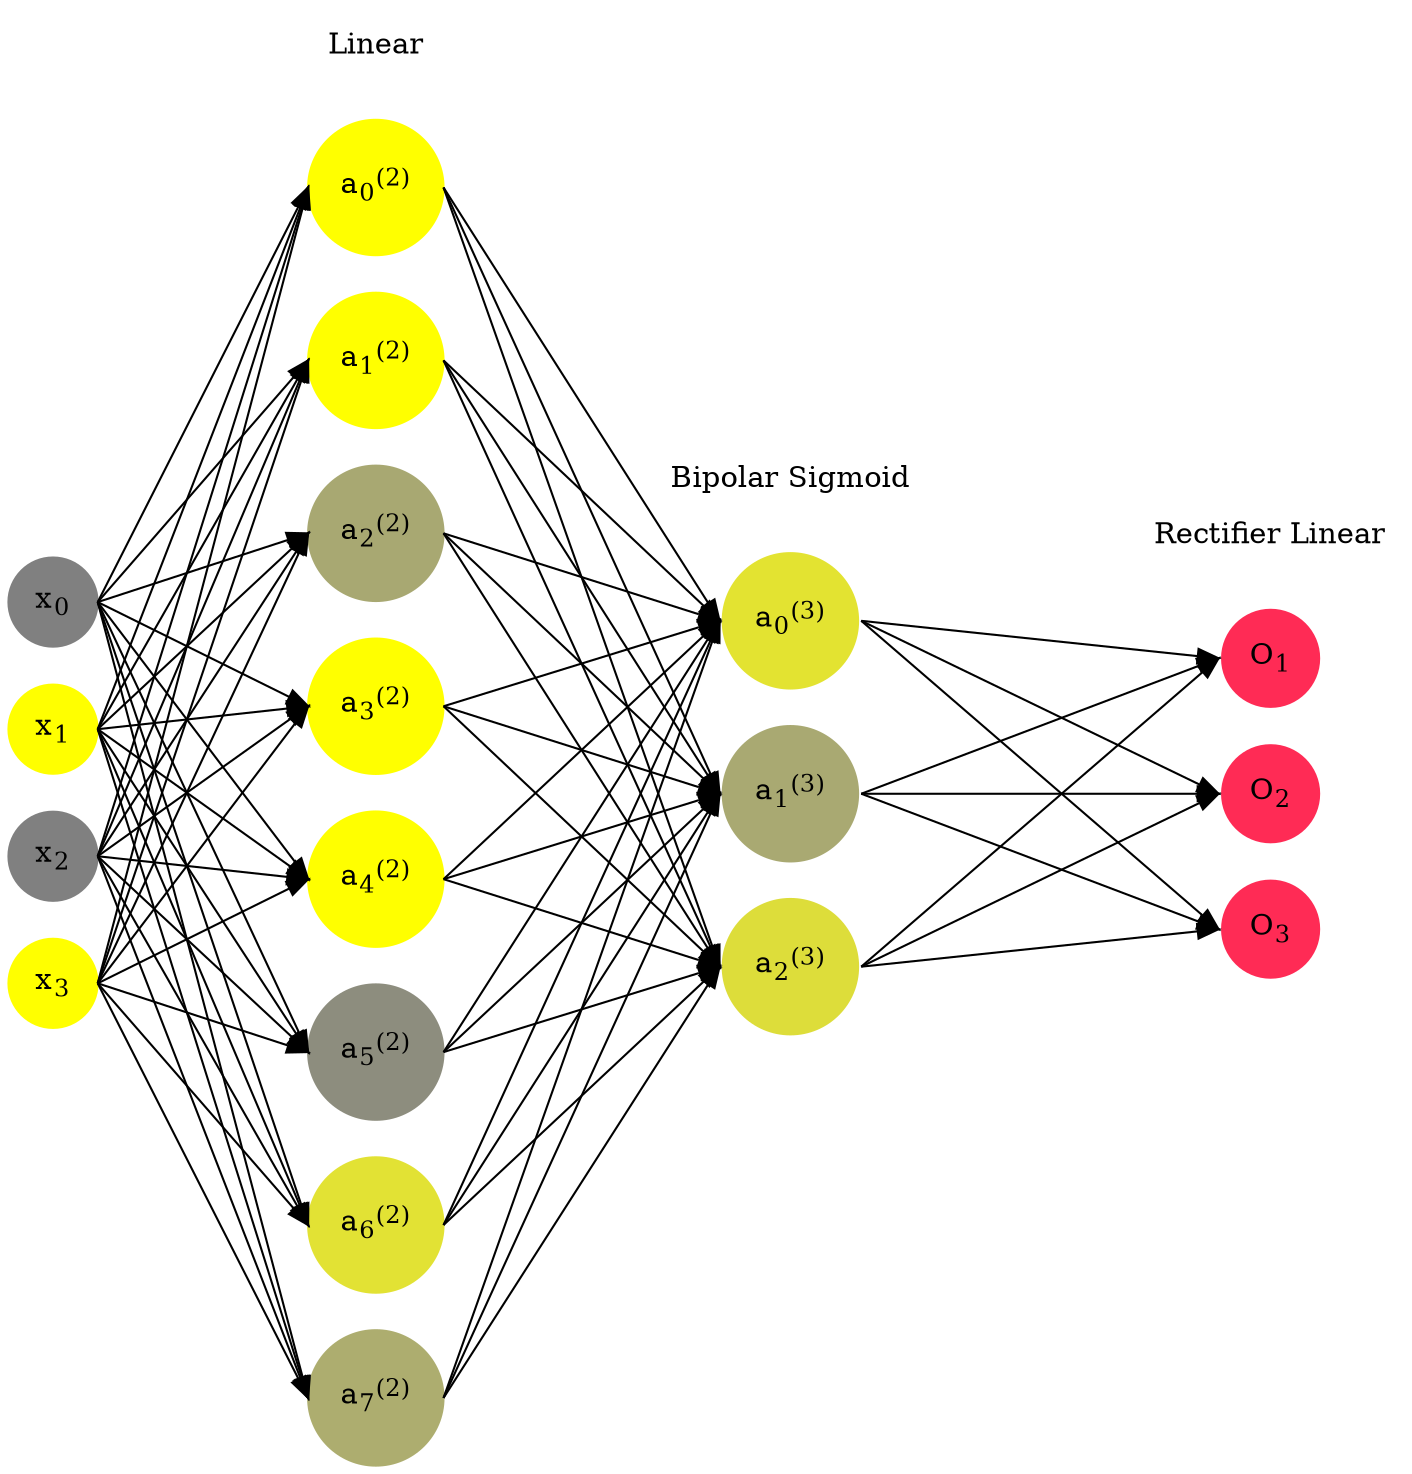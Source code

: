 digraph G {
	rankdir = LR;
	splines=false;
	edge[style=invis];
	ranksep= 1.4;
	{
	node [shape=circle, color="0.1667, 0.0, 0.5", style=filled, fillcolor="0.1667, 0.0, 0.5"];
	x0 [label=<x<sub>0</sub>>];
	}
	{
	node [shape=circle, color="0.1667, 1.0, 1.0", style=filled, fillcolor="0.1667, 1.0, 1.0"];
	x1 [label=<x<sub>1</sub>>];
	}
	{
	node [shape=circle, color="0.1667, 0.0, 0.5", style=filled, fillcolor="0.1667, 0.0, 0.5"];
	x2 [label=<x<sub>2</sub>>];
	}
	{
	node [shape=circle, color="0.1667, 1.0, 1.0", style=filled, fillcolor="0.1667, 1.0, 1.0"];
	x3 [label=<x<sub>3</sub>>];
	}
	{
	node [shape=circle, color="0.1667, 1.069790, 1.034895", style=filled, fillcolor="0.1667, 1.069790, 1.034895"];
	a02 [label=<a<sub>0</sub><sup>(2)</sup>>];
	}
	{
	node [shape=circle, color="0.1667, 1.202019, 1.101010", style=filled, fillcolor="0.1667, 1.202019, 1.101010"];
	a12 [label=<a<sub>1</sub><sup>(2)</sup>>];
	}
	{
	node [shape=circle, color="0.1667, 0.319063, 0.659532", style=filled, fillcolor="0.1667, 0.319063, 0.659532"];
	a22 [label=<a<sub>2</sub><sup>(2)</sup>>];
	}
	{
	node [shape=circle, color="0.1667, 1.029858, 1.014929", style=filled, fillcolor="0.1667, 1.029858, 1.014929"];
	a32 [label=<a<sub>3</sub><sup>(2)</sup>>];
	}
	{
	node [shape=circle, color="0.1667, 1.433108, 1.216554", style=filled, fillcolor="0.1667, 1.433108, 1.216554"];
	a42 [label=<a<sub>4</sub><sup>(2)</sup>>];
	}
	{
	node [shape=circle, color="0.1667, 0.105268, 0.552634", style=filled, fillcolor="0.1667, 0.105268, 0.552634"];
	a52 [label=<a<sub>5</sub><sup>(2)</sup>>];
	}
	{
	node [shape=circle, color="0.1667, 0.766278, 0.883139", style=filled, fillcolor="0.1667, 0.766278, 0.883139"];
	a62 [label=<a<sub>6</sub><sup>(2)</sup>>];
	}
	{
	node [shape=circle, color="0.1667, 0.355142, 0.677571", style=filled, fillcolor="0.1667, 0.355142, 0.677571"];
	a72 [label=<a<sub>7</sub><sup>(2)</sup>>];
	}
	{
	node [shape=circle, color="0.1667, 0.780980, 0.890490", style=filled, fillcolor="0.1667, 0.780980, 0.890490"];
	a03 [label=<a<sub>0</sub><sup>(3)</sup>>];
	}
	{
	node [shape=circle, color="0.1667, 0.323492, 0.661746", style=filled, fillcolor="0.1667, 0.323492, 0.661746"];
	a13 [label=<a<sub>1</sub><sup>(3)</sup>>];
	}
	{
	node [shape=circle, color="0.1667, 0.734295, 0.867148", style=filled, fillcolor="0.1667, 0.734295, 0.867148"];
	a23 [label=<a<sub>2</sub><sup>(3)</sup>>];
	}
	{
	node [shape=circle, color="0.9667, 0.83, 1.0", style=filled, fillcolor="0.9667, 0.83, 1.0"];
	O1 [label=<O<sub>1</sub>>];
	}
	{
	node [shape=circle, color="0.9667, 0.83, 1.0", style=filled, fillcolor="0.9667, 0.83, 1.0"];
	O2 [label=<O<sub>2</sub>>];
	}
	{
	node [shape=circle, color="0.9667, 0.83, 1.0", style=filled, fillcolor="0.9667, 0.83, 1.0"];
	O3 [label=<O<sub>3</sub>>];
	}
	{
	rank=same;
	x0->x1->x2->x3;
	}
	{
	rank=same;
	a02->a12->a22->a32->a42->a52->a62->a72;
	}
	{
	rank=same;
	a03->a13->a23;
	}
	{
	rank=same;
	O1->O2->O3;
	}
	l1 [shape=plaintext,label="Linear"];
	l1->a02;
	{rank=same; l1;a02};
	l2 [shape=plaintext,label="Bipolar Sigmoid"];
	l2->a03;
	{rank=same; l2;a03};
	l3 [shape=plaintext,label="Rectifier Linear"];
	l3->O1;
	{rank=same; l3;O1};
edge[style=solid, tailport=e, headport=w];
	{x0;x1;x2;x3} -> {a02;a12;a22;a32;a42;a52;a62;a72};
	{a02;a12;a22;a32;a42;a52;a62;a72} -> {a03;a13;a23};
	{a03;a13;a23} -> {O1,O2,O3};
}